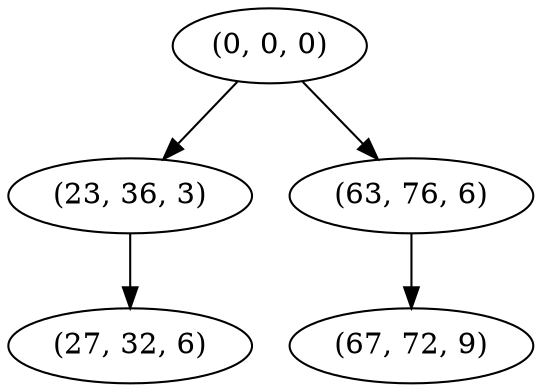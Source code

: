 digraph tree {
    "(0, 0, 0)";
    "(23, 36, 3)";
    "(27, 32, 6)";
    "(63, 76, 6)";
    "(67, 72, 9)";
    "(0, 0, 0)" -> "(23, 36, 3)";
    "(0, 0, 0)" -> "(63, 76, 6)";
    "(23, 36, 3)" -> "(27, 32, 6)";
    "(63, 76, 6)" -> "(67, 72, 9)";
}
